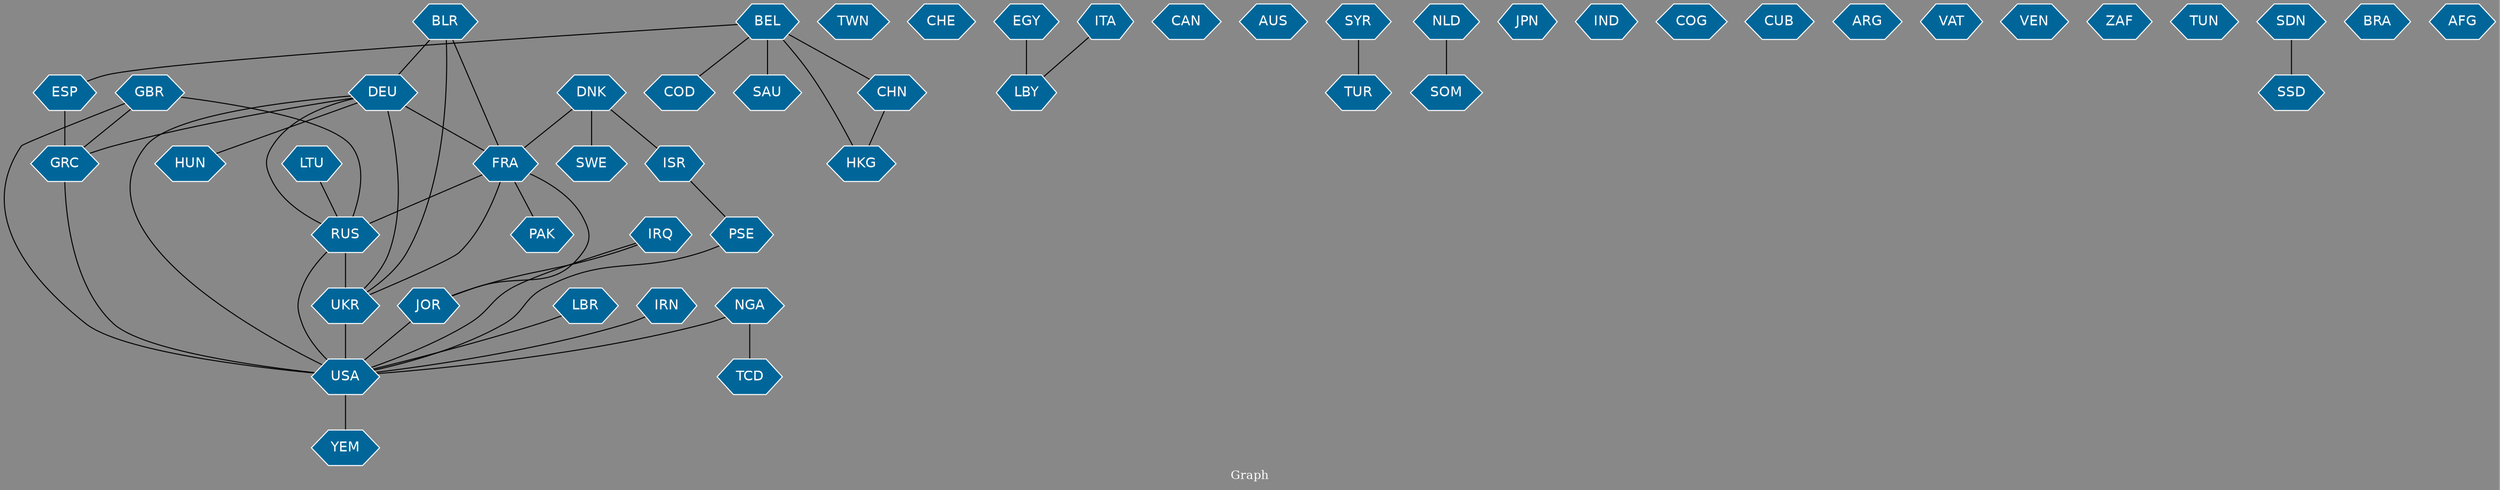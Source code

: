 // Countries together in item graph
graph {
	graph [bgcolor="#888888" fontcolor=white fontsize=12 label="Graph" outputorder=edgesfirst overlap=prism]
	node [color=white fillcolor="#006699" fontcolor=white fontname=Helvetica shape=hexagon style=filled]
	edge [arrowhead=open color=black fontcolor=white fontname=Courier fontsize=12]
		IRN [label=IRN]
		GRC [label=GRC]
		GBR [label=GBR]
		USA [label=USA]
		UKR [label=UKR]
		DNK [label=DNK]
		TWN [label=TWN]
		BLR [label=BLR]
		RUS [label=RUS]
		FRA [label=FRA]
		DEU [label=DEU]
		NGA [label=NGA]
		LTU [label=LTU]
		PSE [label=PSE]
		JOR [label=JOR]
		CHE [label=CHE]
		IRQ [label=IRQ]
		EGY [label=EGY]
		ISR [label=ISR]
		COD [label=COD]
		ITA [label=ITA]
		BEL [label=BEL]
		CAN [label=CAN]
		AUS [label=AUS]
		ESP [label=ESP]
		SYR [label=SYR]
		LBY [label=LBY]
		NLD [label=NLD]
		JPN [label=JPN]
		TCD [label=TCD]
		IND [label=IND]
		COG [label=COG]
		HUN [label=HUN]
		SOM [label=SOM]
		SAU [label=SAU]
		YEM [label=YEM]
		CUB [label=CUB]
		TUR [label=TUR]
		ARG [label=ARG]
		VAT [label=VAT]
		VEN [label=VEN]
		LBR [label=LBR]
		ZAF [label=ZAF]
		CHN [label=CHN]
		TUN [label=TUN]
		SSD [label=SSD]
		SDN [label=SDN]
		BRA [label=BRA]
		HKG [label=HKG]
		AFG [label=AFG]
		PAK [label=PAK]
		SWE [label=SWE]
			ESP -- GRC [weight=1]
			DEU -- FRA [weight=5]
			DEU -- UKR [weight=8]
			BEL -- HKG [weight=1]
			ISR -- PSE [weight=1]
			SYR -- TUR [weight=2]
			DEU -- RUS [weight=6]
			IRN -- USA [weight=1]
			BEL -- COD [weight=1]
			LTU -- RUS [weight=1]
			BLR -- DEU [weight=1]
			ITA -- LBY [weight=1]
			IRQ -- USA [weight=1]
			DNK -- SWE [weight=1]
			BEL -- SAU [weight=1]
			NGA -- USA [weight=1]
			NLD -- SOM [weight=1]
			LBR -- USA [weight=1]
			BLR -- UKR [weight=4]
			USA -- YEM [weight=1]
			IRQ -- JOR [weight=1]
			FRA -- PAK [weight=1]
			RUS -- USA [weight=3]
			UKR -- USA [weight=6]
			RUS -- UKR [weight=23]
			PSE -- USA [weight=1]
			FRA -- RUS [weight=2]
			FRA -- JOR [weight=1]
			GRC -- USA [weight=1]
			BEL -- ESP [weight=1]
			DNK -- ISR [weight=2]
			DNK -- FRA [weight=1]
			DEU -- GRC [weight=5]
			SDN -- SSD [weight=1]
			BEL -- CHN [weight=1]
			DEU -- USA [weight=1]
			JOR -- USA [weight=2]
			GBR -- RUS [weight=1]
			BLR -- FRA [weight=1]
			GBR -- GRC [weight=1]
			EGY -- LBY [weight=5]
			FRA -- UKR [weight=6]
			NGA -- TCD [weight=1]
			GBR -- USA [weight=1]
			DEU -- HUN [weight=1]
			CHN -- HKG [weight=1]
}